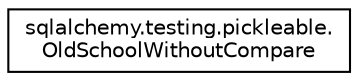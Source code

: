 digraph "Graphical Class Hierarchy"
{
 // LATEX_PDF_SIZE
  edge [fontname="Helvetica",fontsize="10",labelfontname="Helvetica",labelfontsize="10"];
  node [fontname="Helvetica",fontsize="10",shape=record];
  rankdir="LR";
  Node0 [label="sqlalchemy.testing.pickleable.\lOldSchoolWithoutCompare",height=0.2,width=0.4,color="black", fillcolor="white", style="filled",URL="$classsqlalchemy_1_1testing_1_1pickleable_1_1OldSchoolWithoutCompare.html",tooltip=" "];
}
